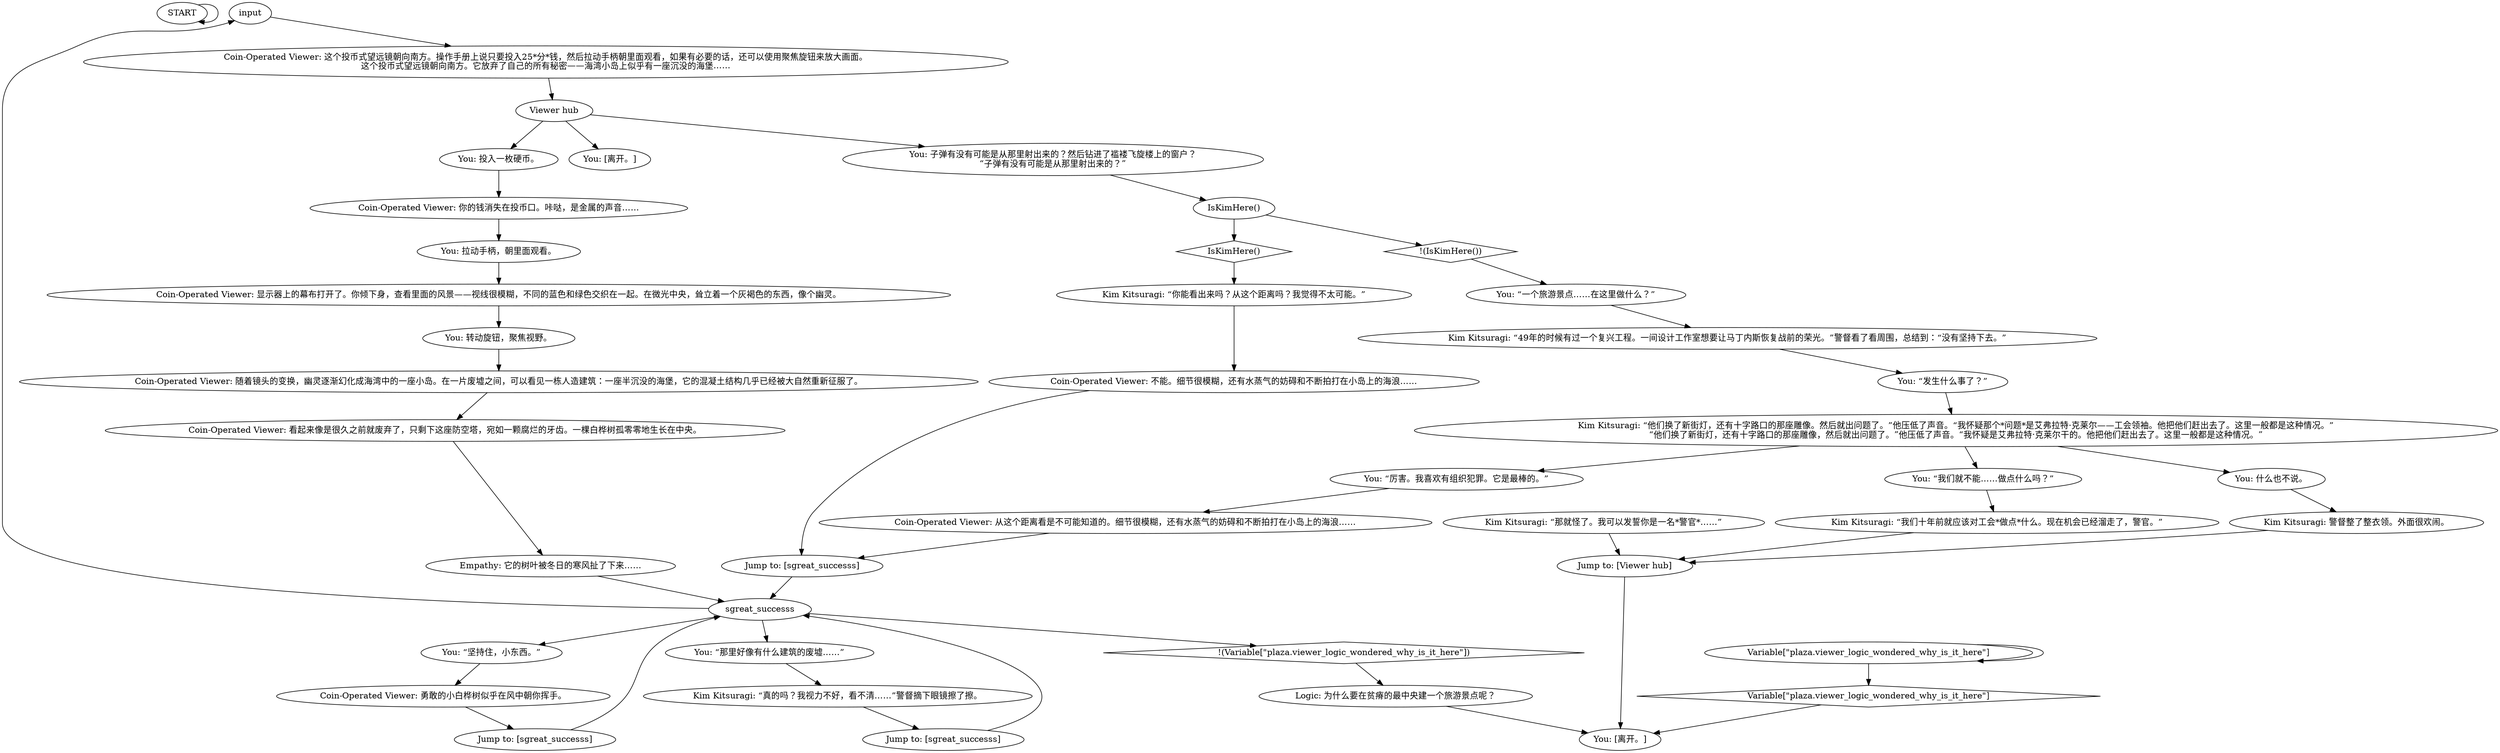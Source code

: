 # PLAZA / COIN-OPERATED VIEWER I
# A coin-operated viewer on the plaza. It offers a view to the sunken sea-fort.
# ==================================================
digraph G {
	  0 [label="START"];
	  1 [label="input"];
	  2 [label="You: [离开。]"];
	  3 [label="Viewer hub"];
	  4 [label="Variable[\"plaza.viewer_logic_wondered_why_is_it_here\"]"];
	  5 [label="Variable[\"plaza.viewer_logic_wondered_why_is_it_here\"]", shape=diamond];
	  6 [label="!(Variable[\"plaza.viewer_logic_wondered_why_is_it_here\"])", shape=diamond];
	  7 [label="You: 子弹有没有可能是从那里射出来的？然后钻进了褴褛飞旋楼上的窗户？\n“子弹有没有可能是从那里射出来的？”"];
	  8 [label="You: 投入一枚硬币。"];
	  9 [label="You: “一个旅游景点……在这里做什么？”"];
	  10 [label="Coin-Operated Viewer: 从这个距离看是不可能知道的。细节很模糊，还有水蒸气的妨碍和不断拍打在小岛上的海浪……"];
	  11 [label="Kim Kitsuragi: “那就怪了。我可以发誓你是一名*警官*……”"];
	  12 [label="Coin-Operated Viewer: 你的钱消失在投币口。咔哒，是金属的声音……"];
	  13 [label="Kim Kitsuragi: “真的吗？我视力不好，看不清……”警督摘下眼镜擦了擦。"];
	  14 [label="You: “我们就不能……做点什么吗？”"];
	  15 [label="IsKimHere()"];
	  16 [label="IsKimHere()", shape=diamond];
	  17 [label="!(IsKimHere())", shape=diamond];
	  18 [label="Kim Kitsuragi: “你能看出来吗？从这个距离吗？我觉得不太可能。”"];
	  19 [label="Logic: 为什么要在贫瘠的最中央建一个旅游景点呢？"];
	  20 [label="Kim Kitsuragi: “49年的时候有过一个复兴工程。一间设计工作室想要让马丁内斯恢复战前的荣光。”警督看了看周围，总结到：“没有坚持下去。”"];
	  21 [label="You: “厉害。我喜欢有组织犯罪。它是最棒的。”"];
	  22 [label="You: 什么也不说。"];
	  23 [label="You: [离开。]"];
	  24 [label="Kim Kitsuragi: “我们十年前就应该对工会*做点*什么。现在机会已经溜走了，警官。”"];
	  25 [label="Coin-Operated Viewer: 看起来像是很久之前就废弃了，只剩下这座防空塔，宛如一颗腐烂的牙齿。一棵白桦树孤零零地生长在中央。"];
	  26 [label="sgreat_successs"];
	  27 [label="Jump to: [sgreat_successs]"];
	  28 [label="You: “坚持住，小东西。”"];
	  29 [label="Coin-Operated Viewer: 勇敢的小白桦树似乎在风中朝你挥手。"];
	  30 [label="Coin-Operated Viewer: 显示器上的幕布打开了。你倾下身，查看里面的风景——视线很模糊，不同的蓝色和绿色交织在一起。在微光中央，耸立着一个灰褐色的东西，像个幽灵。"];
	  31 [label="You: 转动旋钮，聚焦视野。"];
	  32 [label="You: “那里好像有什么建筑的废墟……”"];
	  33 [label="Kim Kitsuragi: 警督整了整衣领。外面很欢闹。"];
	  34 [label="Coin-Operated Viewer: 这个投币式望远镜朝向南方。操作手册上说只要投入25*分*钱，然后拉动手柄朝里面观看，如果有必要的话，还可以使用聚焦旋钮来放大画面。\n这个投币式望远镜朝向南方。它放弃了自己的所有秘密——海湾小岛上似乎有一座沉没的海堡……"];
	  35 [label="Coin-Operated Viewer: 随着镜头的变换，幽灵逐渐幻化成海湾中的一座小岛。在一片废墟之间，可以看见一栋人造建筑：一座半沉没的海堡，它的混凝土结构几乎已经被大自然重新征服了。"];
	  36 [label="Empathy: 它的树叶被冬日的寒风扯了下来……"];
	  37 [label="Coin-Operated Viewer: 不能。细节很模糊，还有水蒸气的妨碍和不断拍打在小岛上的海浪……"];
	  38 [label="You: 拉动手柄，朝里面观看。"];
	  39 [label="Kim Kitsuragi: “他们换了新街灯，还有十字路口的那座雕像。然后就出问题了。”他压低了声音。“我怀疑那个*问题*是艾弗拉特·克莱尔——工会领袖。他把他们赶出去了。这里一般都是这种情况。”\n“他们换了新街灯，还有十字路口的那座雕像，然后就出问题了。”他压低了声音。“我怀疑是艾弗拉特·克莱尔干的。他把他们赶出去了。这里一般都是这种情况。”"];
	  40 [label="You: “发生什么事了？”"];
	  41 [label="Jump to: [Viewer hub]"];
	  42 [label="Jump to: [sgreat_successs]"];
	  43 [label="Jump to: [sgreat_successs]"];
	  0 -> 0
	  1 -> 34
	  3 -> 8
	  3 -> 23
	  3 -> 7
	  4 -> 4
	  4 -> 5
	  5 -> 2
	  6 -> 19
	  7 -> 15
	  8 -> 12
	  9 -> 20
	  10 -> 27
	  11 -> 41
	  12 -> 38
	  13 -> 42
	  14 -> 24
	  15 -> 16
	  15 -> 17
	  16 -> 18
	  17 -> 9
	  18 -> 37
	  19 -> 2
	  20 -> 40
	  21 -> 10
	  22 -> 33
	  24 -> 41
	  25 -> 36
	  26 -> 32
	  26 -> 1
	  26 -> 28
	  26 -> 6
	  27 -> 26
	  28 -> 29
	  29 -> 43
	  30 -> 31
	  31 -> 35
	  32 -> 13
	  33 -> 41
	  34 -> 3
	  35 -> 25
	  36 -> 26
	  37 -> 27
	  38 -> 30
	  39 -> 21
	  39 -> 14
	  39 -> 22
	  40 -> 39
	  41 -> 2
	  42 -> 26
	  43 -> 26
}


